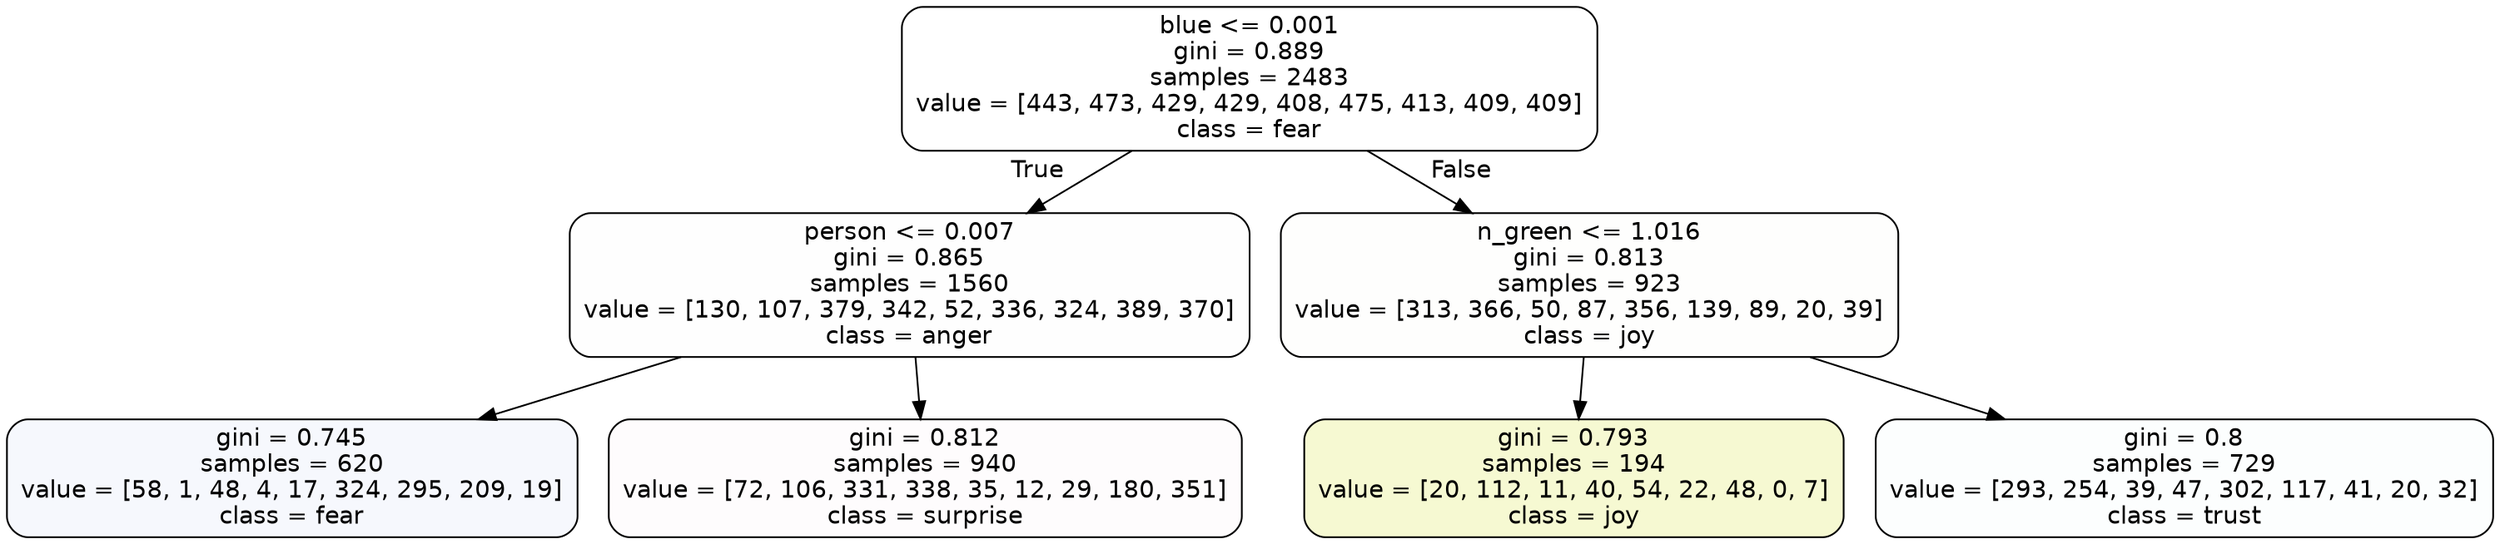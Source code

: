 digraph Tree {
node [shape=box, style="filled, rounded", color="black", fontname=helvetica] ;
edge [fontname=helvetica] ;
0 [label="blue <= 0.001\ngini = 0.889\nsamples = 2483\nvalue = [443, 473, 429, 429, 408, 475, 413, 409, 409]\nclass = fear", fillcolor="#3964e500"] ;
1 [label="person <= 0.007\ngini = 0.865\nsamples = 1560\nvalue = [130, 107, 379, 342, 52, 336, 324, 389, 370]\nclass = anger", fillcolor="#e539d701"] ;
0 -> 1 [labeldistance=2.5, labelangle=45, headlabel="True"] ;
2 [label="gini = 0.745\nsamples = 620\nvalue = [58, 1, 48, 4, 17, 324, 295, 209, 19]\nclass = fear", fillcolor="#3964e50b"] ;
1 -> 2 ;
3 [label="gini = 0.812\nsamples = 940\nvalue = [72, 106, 331, 338, 35, 12, 29, 180, 351]\nclass = surprise", fillcolor="#e5396403"] ;
1 -> 3 ;
4 [label="n_green <= 1.016\ngini = 0.813\nsamples = 923\nvalue = [313, 366, 50, 87, 356, 139, 89, 20, 39]\nclass = joy", fillcolor="#d7e53902"] ;
0 -> 4 [labeldistance=2.5, labelangle=-45, headlabel="False"] ;
5 [label="gini = 0.793\nsamples = 194\nvalue = [20, 112, 11, 40, 54, 22, 48, 0, 7]\nclass = joy", fillcolor="#d7e53939"] ;
4 -> 5 ;
6 [label="gini = 0.8\nsamples = 729\nvalue = [293, 254, 39, 47, 302, 117, 41, 20, 32]\nclass = trust", fillcolor="#39d7e503"] ;
4 -> 6 ;
}
